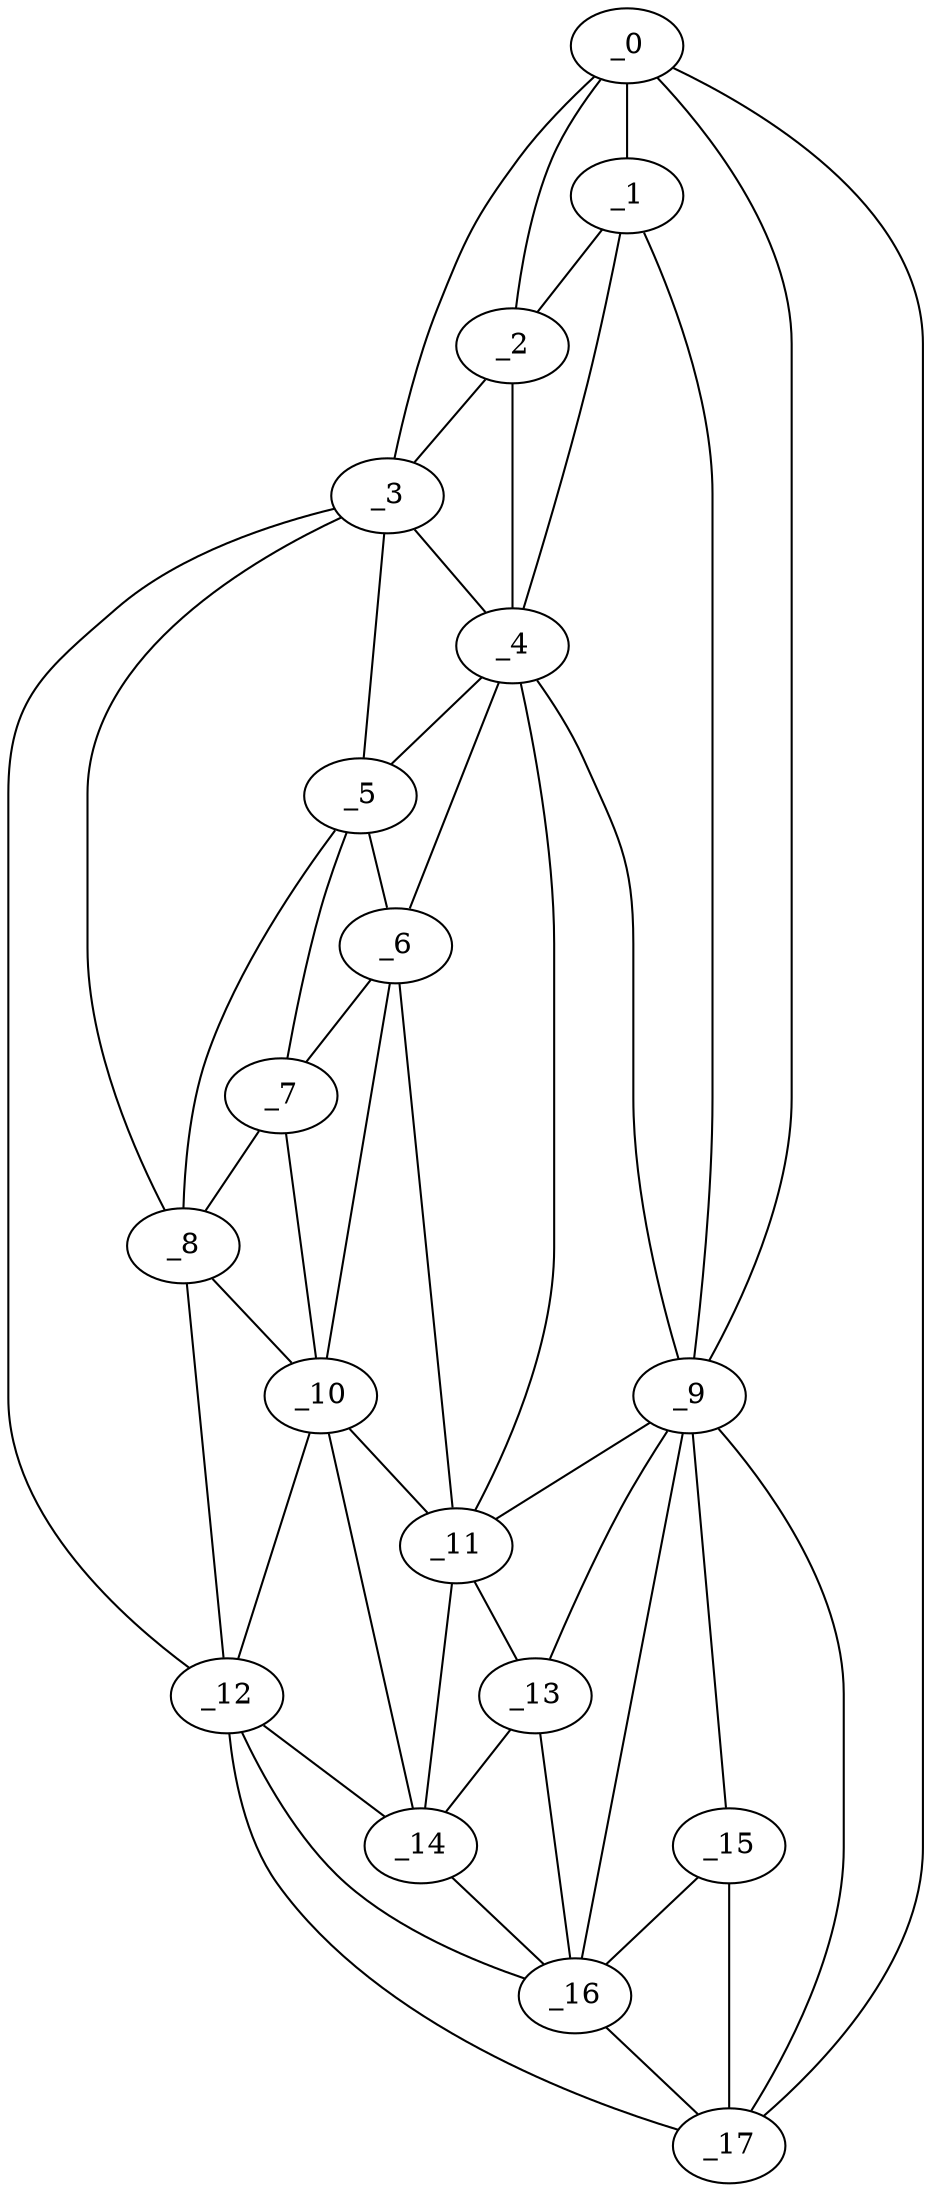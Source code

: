 graph "obj26__210.gxl" {
	_0	 [x=19,
		y=15];
	_1	 [x=25,
		y=46];
	_0 -- _1	 [valence=1];
	_2	 [x=25,
		y=55];
	_0 -- _2	 [valence=2];
	_3	 [x=26,
		y=73];
	_0 -- _3	 [valence=1];
	_9	 [x=60,
		y=53];
	_0 -- _9	 [valence=1];
	_17	 [x=111,
		y=16];
	_0 -- _17	 [valence=1];
	_1 -- _2	 [valence=2];
	_4	 [x=54,
		y=63];
	_1 -- _4	 [valence=1];
	_1 -- _9	 [valence=2];
	_2 -- _3	 [valence=2];
	_2 -- _4	 [valence=2];
	_3 -- _4	 [valence=1];
	_5	 [x=54,
		y=78];
	_3 -- _5	 [valence=2];
	_8	 [x=59,
		y=84];
	_3 -- _8	 [valence=2];
	_12	 [x=105,
		y=105];
	_3 -- _12	 [valence=1];
	_4 -- _5	 [valence=2];
	_6	 [x=58,
		y=69];
	_4 -- _6	 [valence=1];
	_4 -- _9	 [valence=1];
	_11	 [x=62,
		y=60];
	_4 -- _11	 [valence=1];
	_5 -- _6	 [valence=1];
	_7	 [x=59,
		y=77];
	_5 -- _7	 [valence=2];
	_5 -- _8	 [valence=2];
	_6 -- _7	 [valence=2];
	_10	 [x=61,
		y=73];
	_6 -- _10	 [valence=1];
	_6 -- _11	 [valence=2];
	_7 -- _8	 [valence=2];
	_7 -- _10	 [valence=2];
	_8 -- _10	 [valence=2];
	_8 -- _12	 [valence=1];
	_9 -- _11	 [valence=2];
	_13	 [x=106,
		y=54];
	_9 -- _13	 [valence=1];
	_15	 [x=109,
		y=24];
	_9 -- _15	 [valence=1];
	_16	 [x=109,
		y=32];
	_9 -- _16	 [valence=2];
	_9 -- _17	 [valence=2];
	_10 -- _11	 [valence=1];
	_10 -- _12	 [valence=2];
	_14	 [x=106,
		y=62];
	_10 -- _14	 [valence=2];
	_11 -- _13	 [valence=2];
	_11 -- _14	 [valence=2];
	_12 -- _14	 [valence=2];
	_12 -- _16	 [valence=1];
	_12 -- _17	 [valence=1];
	_13 -- _14	 [valence=1];
	_13 -- _16	 [valence=2];
	_14 -- _16	 [valence=2];
	_15 -- _16	 [valence=2];
	_15 -- _17	 [valence=2];
	_16 -- _17	 [valence=1];
}
